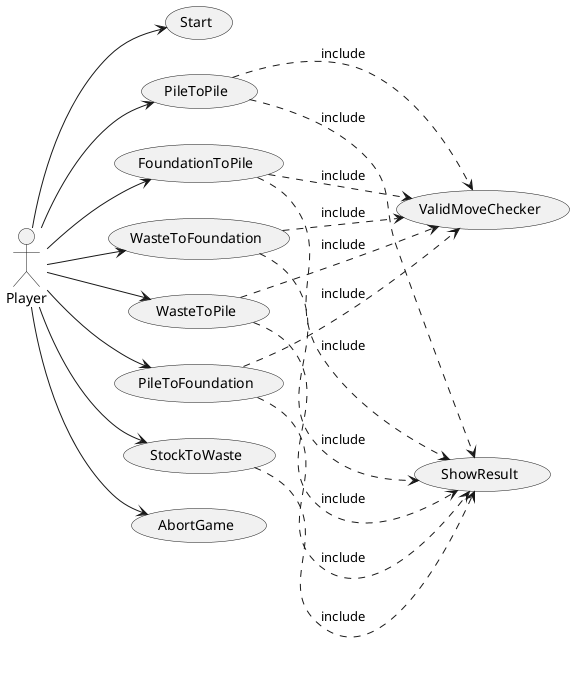 @startuml
left to right direction

usecase "Start" as UC0
usecase "StockToWaste" as UC1
usecase "WasteToFoundation" as UC2
usecase "WasteToPile" as UC3
usecase "PileToFoundation" as UC4
usecase "PileToPile" as UC5
usecase "FoundationToPile" as UC6
usecase "ShowResult" as UC7
usecase "AbortGame" as UCN

usecase "ValidMoveChecker" as MovementChecker

Player --> UC0
Player --> UC1
Player --> UC2
Player --> UC3
Player --> UC4
Player --> UC5
Player --> UC6
Player --> UCN

UC2 -.> MovementChecker : include
UC3 -.> MovementChecker : include
UC4 -.> MovementChecker : include
UC5 -.> MovementChecker : include
UC6 -.> MovementChecker : include

UC1 -.> UC7 : include
UC2 -.> UC7 : include
UC3 -.> UC7 : include
UC4 -.> UC7 : include
UC5 -.> UC7 : include
UC6 -.> UC7 : include
@enduml
